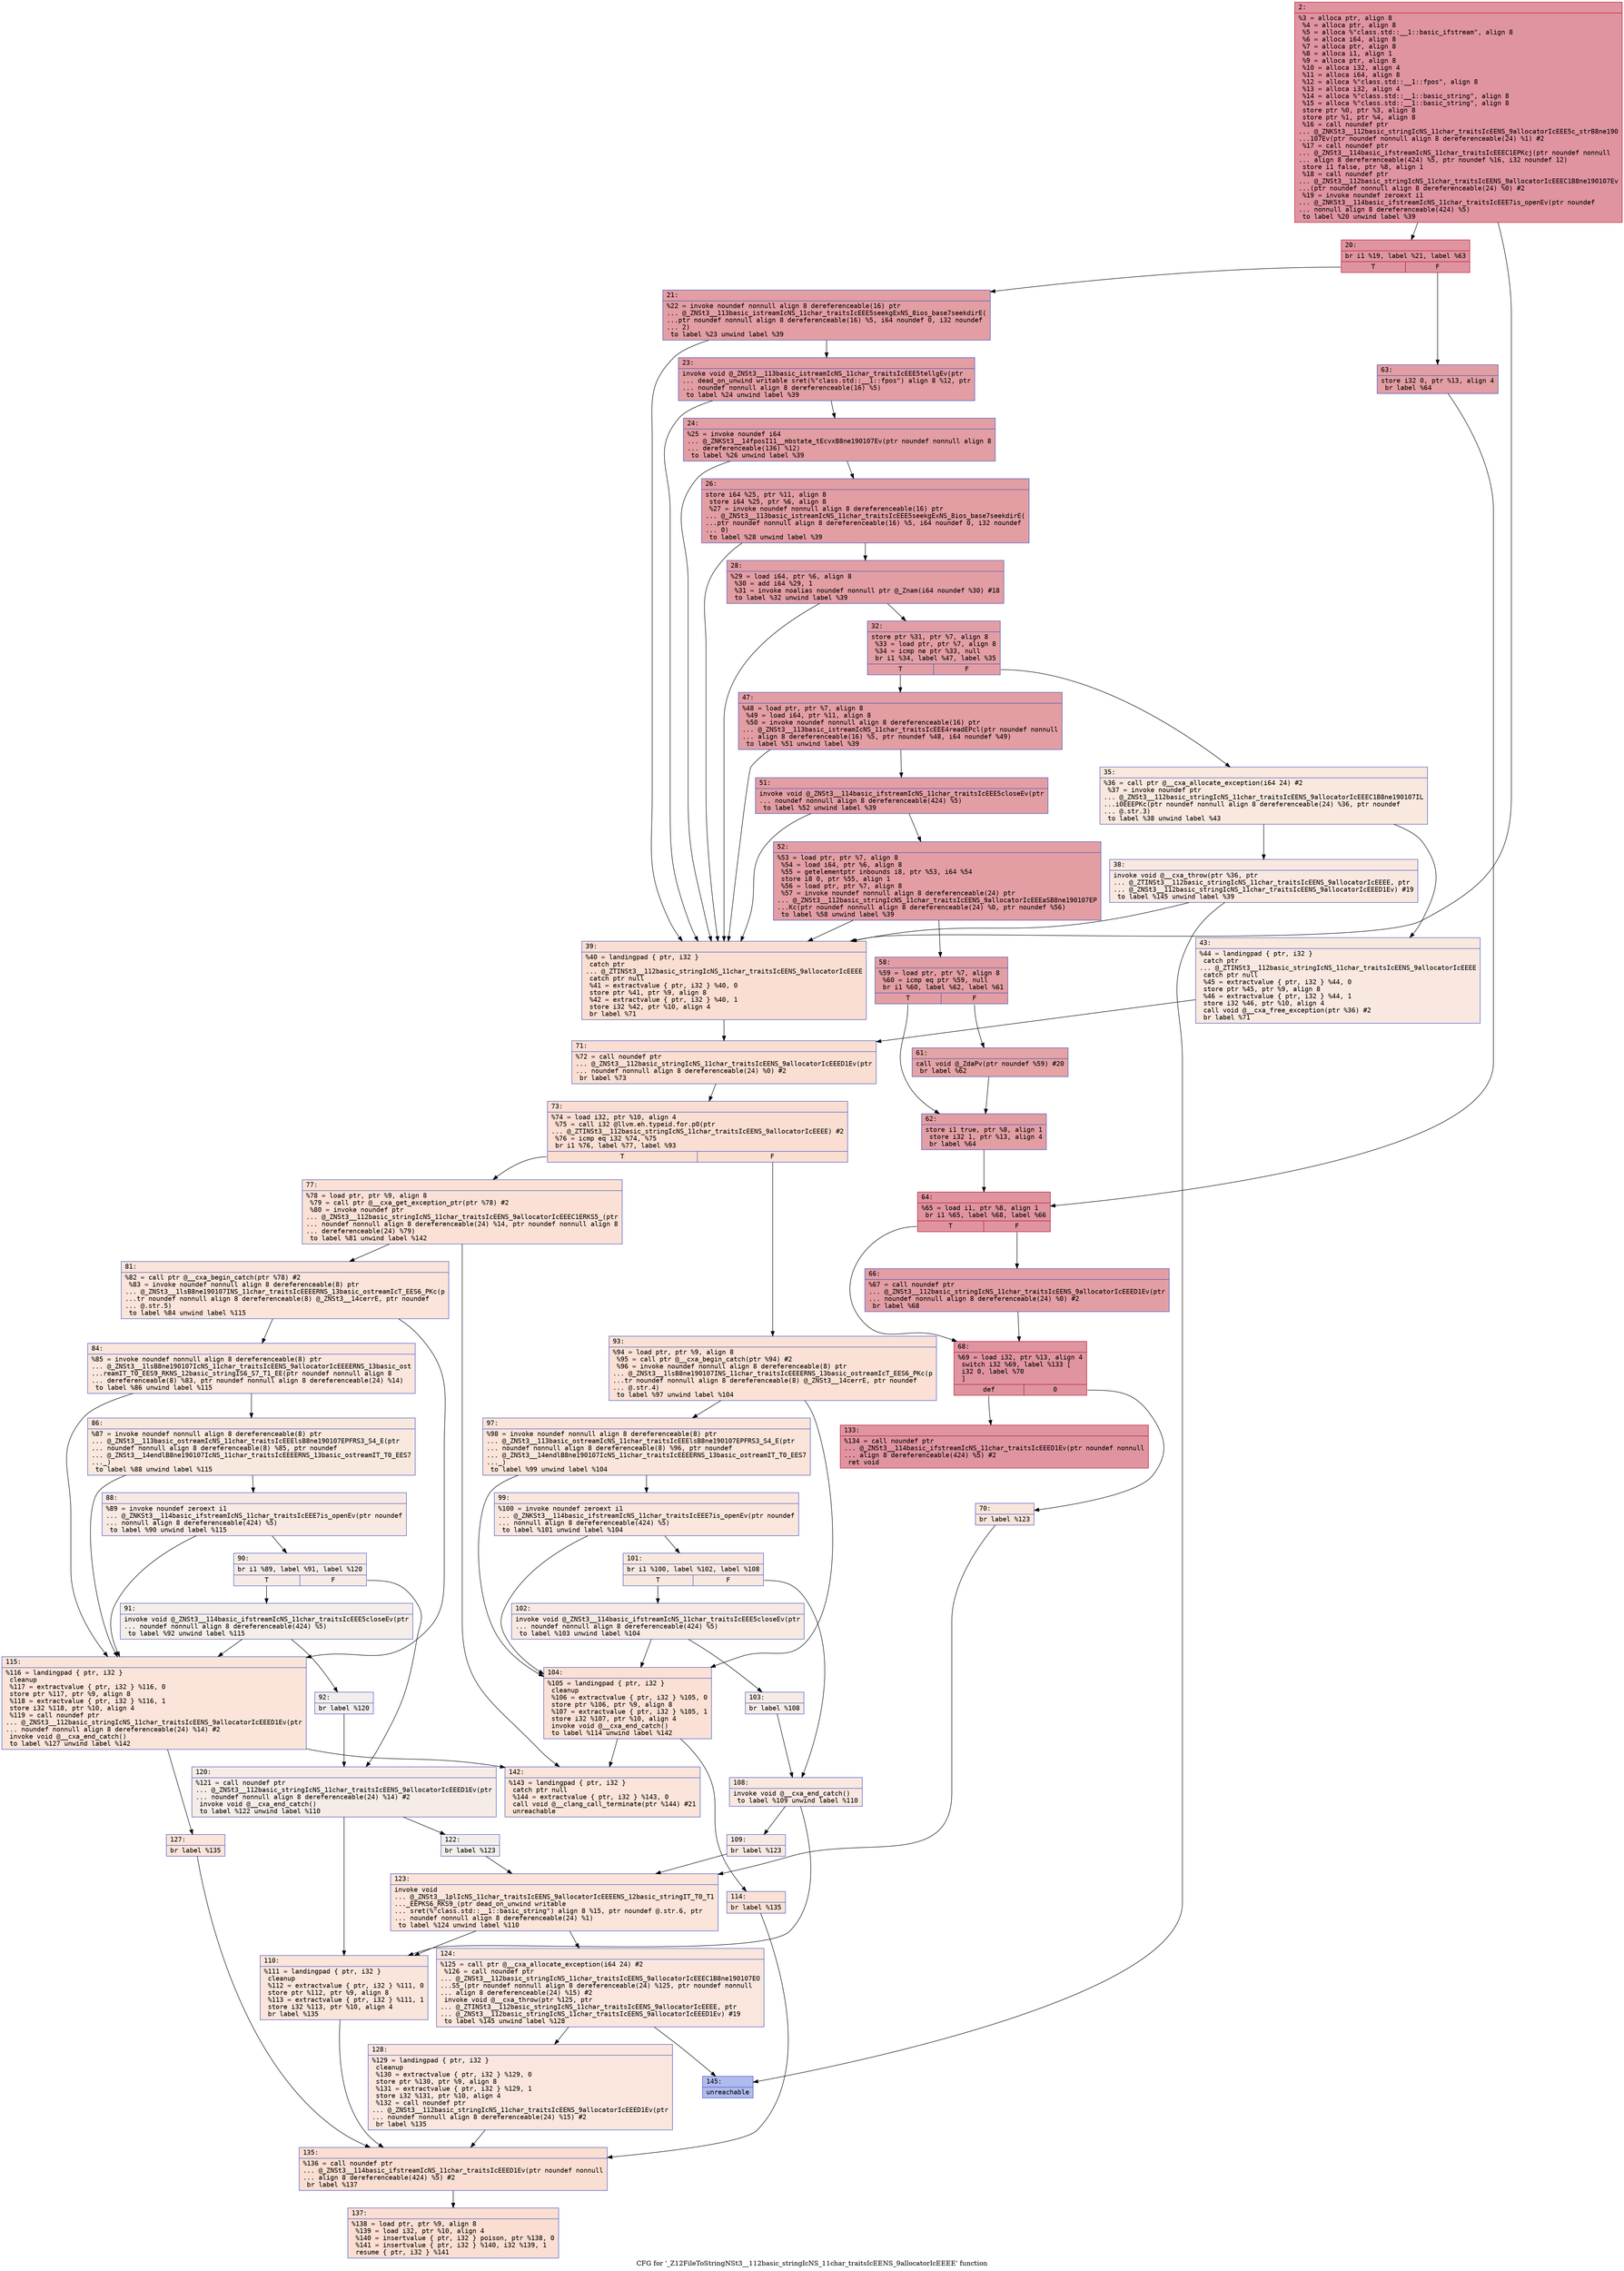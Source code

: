 digraph "CFG for '_Z12FileToStringNSt3__112basic_stringIcNS_11char_traitsIcEENS_9allocatorIcEEEE' function" {
	label="CFG for '_Z12FileToStringNSt3__112basic_stringIcNS_11char_traitsIcEENS_9allocatorIcEEEE' function";

	Node0x6000005d1360 [shape=record,color="#b70d28ff", style=filled, fillcolor="#b70d2870" fontname="Courier",label="{2:\l|  %3 = alloca ptr, align 8\l  %4 = alloca ptr, align 8\l  %5 = alloca %\"class.std::__1::basic_ifstream\", align 8\l  %6 = alloca i64, align 8\l  %7 = alloca ptr, align 8\l  %8 = alloca i1, align 1\l  %9 = alloca ptr, align 8\l  %10 = alloca i32, align 4\l  %11 = alloca i64, align 8\l  %12 = alloca %\"class.std::__1::fpos\", align 8\l  %13 = alloca i32, align 4\l  %14 = alloca %\"class.std::__1::basic_string\", align 8\l  %15 = alloca %\"class.std::__1::basic_string\", align 8\l  store ptr %0, ptr %3, align 8\l  store ptr %1, ptr %4, align 8\l  %16 = call noundef ptr\l... @_ZNKSt3__112basic_stringIcNS_11char_traitsIcEENS_9allocatorIcEEE5c_strB8ne190\l...107Ev(ptr noundef nonnull align 8 dereferenceable(24) %1) #2\l  %17 = call noundef ptr\l... @_ZNSt3__114basic_ifstreamIcNS_11char_traitsIcEEEC1EPKcj(ptr noundef nonnull\l... align 8 dereferenceable(424) %5, ptr noundef %16, i32 noundef 12)\l  store i1 false, ptr %8, align 1\l  %18 = call noundef ptr\l... @_ZNSt3__112basic_stringIcNS_11char_traitsIcEENS_9allocatorIcEEEC1B8ne190107Ev\l...(ptr noundef nonnull align 8 dereferenceable(24) %0) #2\l  %19 = invoke noundef zeroext i1\l... @_ZNKSt3__114basic_ifstreamIcNS_11char_traitsIcEEE7is_openEv(ptr noundef\l... nonnull align 8 dereferenceable(424) %5)\l          to label %20 unwind label %39\l}"];
	Node0x6000005d1360 -> Node0x6000005d1400[tooltip="2 -> 20\nProbability 100.00%" ];
	Node0x6000005d1360 -> Node0x6000005d16d0[tooltip="2 -> 39\nProbability 0.00%" ];
	Node0x6000005d1400 [shape=record,color="#b70d28ff", style=filled, fillcolor="#b70d2870" fontname="Courier",label="{20:\l|  br i1 %19, label %21, label %63\l|{<s0>T|<s1>F}}"];
	Node0x6000005d1400:s0 -> Node0x6000005d1450[tooltip="20 -> 21\nProbability 50.00%" ];
	Node0x6000005d1400:s1 -> Node0x6000005d1950[tooltip="20 -> 63\nProbability 50.00%" ];
	Node0x6000005d1450 [shape=record,color="#3d50c3ff", style=filled, fillcolor="#be242e70" fontname="Courier",label="{21:\l|  %22 = invoke noundef nonnull align 8 dereferenceable(16) ptr\l... @_ZNSt3__113basic_istreamIcNS_11char_traitsIcEEE5seekgExNS_8ios_base7seekdirE(\l...ptr noundef nonnull align 8 dereferenceable(16) %5, i64 noundef 0, i32 noundef\l... 2)\l          to label %23 unwind label %39\l}"];
	Node0x6000005d1450 -> Node0x6000005d14a0[tooltip="21 -> 23\nProbability 100.00%" ];
	Node0x6000005d1450 -> Node0x6000005d16d0[tooltip="21 -> 39\nProbability 0.00%" ];
	Node0x6000005d14a0 [shape=record,color="#3d50c3ff", style=filled, fillcolor="#be242e70" fontname="Courier",label="{23:\l|  invoke void @_ZNSt3__113basic_istreamIcNS_11char_traitsIcEEE5tellgEv(ptr\l... dead_on_unwind writable sret(%\"class.std::__1::fpos\") align 8 %12, ptr\l... noundef nonnull align 8 dereferenceable(16) %5)\l          to label %24 unwind label %39\l}"];
	Node0x6000005d14a0 -> Node0x6000005d14f0[tooltip="23 -> 24\nProbability 100.00%" ];
	Node0x6000005d14a0 -> Node0x6000005d16d0[tooltip="23 -> 39\nProbability 0.00%" ];
	Node0x6000005d14f0 [shape=record,color="#3d50c3ff", style=filled, fillcolor="#be242e70" fontname="Courier",label="{24:\l|  %25 = invoke noundef i64\l... @_ZNKSt3__14fposI11__mbstate_tEcvxB8ne190107Ev(ptr noundef nonnull align 8\l... dereferenceable(136) %12)\l          to label %26 unwind label %39\l}"];
	Node0x6000005d14f0 -> Node0x6000005d1540[tooltip="24 -> 26\nProbability 100.00%" ];
	Node0x6000005d14f0 -> Node0x6000005d16d0[tooltip="24 -> 39\nProbability 0.00%" ];
	Node0x6000005d1540 [shape=record,color="#3d50c3ff", style=filled, fillcolor="#be242e70" fontname="Courier",label="{26:\l|  store i64 %25, ptr %11, align 8\l  store i64 %25, ptr %6, align 8\l  %27 = invoke noundef nonnull align 8 dereferenceable(16) ptr\l... @_ZNSt3__113basic_istreamIcNS_11char_traitsIcEEE5seekgExNS_8ios_base7seekdirE(\l...ptr noundef nonnull align 8 dereferenceable(16) %5, i64 noundef 0, i32 noundef\l... 0)\l          to label %28 unwind label %39\l}"];
	Node0x6000005d1540 -> Node0x6000005d1590[tooltip="26 -> 28\nProbability 100.00%" ];
	Node0x6000005d1540 -> Node0x6000005d16d0[tooltip="26 -> 39\nProbability 0.00%" ];
	Node0x6000005d1590 [shape=record,color="#3d50c3ff", style=filled, fillcolor="#be242e70" fontname="Courier",label="{28:\l|  %29 = load i64, ptr %6, align 8\l  %30 = add i64 %29, 1\l  %31 = invoke noalias noundef nonnull ptr @_Znam(i64 noundef %30) #18\l          to label %32 unwind label %39\l}"];
	Node0x6000005d1590 -> Node0x6000005d15e0[tooltip="28 -> 32\nProbability 100.00%" ];
	Node0x6000005d1590 -> Node0x6000005d16d0[tooltip="28 -> 39\nProbability 0.00%" ];
	Node0x6000005d15e0 [shape=record,color="#3d50c3ff", style=filled, fillcolor="#be242e70" fontname="Courier",label="{32:\l|  store ptr %31, ptr %7, align 8\l  %33 = load ptr, ptr %7, align 8\l  %34 = icmp ne ptr %33, null\l  br i1 %34, label %47, label %35\l|{<s0>T|<s1>F}}"];
	Node0x6000005d15e0:s0 -> Node0x6000005d1770[tooltip="32 -> 47\nProbability 100.00%" ];
	Node0x6000005d15e0:s1 -> Node0x6000005d1630[tooltip="32 -> 35\nProbability 0.00%" ];
	Node0x6000005d1630 [shape=record,color="#3d50c3ff", style=filled, fillcolor="#f2cab570" fontname="Courier",label="{35:\l|  %36 = call ptr @__cxa_allocate_exception(i64 24) #2\l  %37 = invoke noundef ptr\l... @_ZNSt3__112basic_stringIcNS_11char_traitsIcEENS_9allocatorIcEEEC1B8ne190107IL\l...i0EEEPKc(ptr noundef nonnull align 8 dereferenceable(24) %36, ptr noundef\l... @.str.3)\l          to label %38 unwind label %43\l}"];
	Node0x6000005d1630 -> Node0x6000005d1680[tooltip="35 -> 38\nProbability 50.00%" ];
	Node0x6000005d1630 -> Node0x6000005d1720[tooltip="35 -> 43\nProbability 50.00%" ];
	Node0x6000005d1680 [shape=record,color="#3d50c3ff", style=filled, fillcolor="#f1ccb870" fontname="Courier",label="{38:\l|  invoke void @__cxa_throw(ptr %36, ptr\l... @_ZTINSt3__112basic_stringIcNS_11char_traitsIcEENS_9allocatorIcEEEE, ptr\l... @_ZNSt3__112basic_stringIcNS_11char_traitsIcEENS_9allocatorIcEEED1Ev) #19\l          to label %145 unwind label %39\l}"];
	Node0x6000005d1680 -> Node0x6000005d24e0[tooltip="38 -> 145\nProbability 0.00%" ];
	Node0x6000005d1680 -> Node0x6000005d16d0[tooltip="38 -> 39\nProbability 100.00%" ];
	Node0x6000005d16d0 [shape=record,color="#3d50c3ff", style=filled, fillcolor="#f7b59970" fontname="Courier",label="{39:\l|  %40 = landingpad \{ ptr, i32 \}\l          catch ptr\l... @_ZTINSt3__112basic_stringIcNS_11char_traitsIcEENS_9allocatorIcEEEE\l          catch ptr null\l  %41 = extractvalue \{ ptr, i32 \} %40, 0\l  store ptr %41, ptr %9, align 8\l  %42 = extractvalue \{ ptr, i32 \} %40, 1\l  store i32 %42, ptr %10, align 4\l  br label %71\l}"];
	Node0x6000005d16d0 -> Node0x6000005d1ae0[tooltip="39 -> 71\nProbability 100.00%" ];
	Node0x6000005d1720 [shape=record,color="#3d50c3ff", style=filled, fillcolor="#f1ccb870" fontname="Courier",label="{43:\l|  %44 = landingpad \{ ptr, i32 \}\l          catch ptr\l... @_ZTINSt3__112basic_stringIcNS_11char_traitsIcEENS_9allocatorIcEEEE\l          catch ptr null\l  %45 = extractvalue \{ ptr, i32 \} %44, 0\l  store ptr %45, ptr %9, align 8\l  %46 = extractvalue \{ ptr, i32 \} %44, 1\l  store i32 %46, ptr %10, align 4\l  call void @__cxa_free_exception(ptr %36) #2\l  br label %71\l}"];
	Node0x6000005d1720 -> Node0x6000005d1ae0[tooltip="43 -> 71\nProbability 100.00%" ];
	Node0x6000005d1770 [shape=record,color="#3d50c3ff", style=filled, fillcolor="#be242e70" fontname="Courier",label="{47:\l|  %48 = load ptr, ptr %7, align 8\l  %49 = load i64, ptr %11, align 8\l  %50 = invoke noundef nonnull align 8 dereferenceable(16) ptr\l... @_ZNSt3__113basic_istreamIcNS_11char_traitsIcEEE4readEPcl(ptr noundef nonnull\l... align 8 dereferenceable(16) %5, ptr noundef %48, i64 noundef %49)\l          to label %51 unwind label %39\l}"];
	Node0x6000005d1770 -> Node0x6000005d17c0[tooltip="47 -> 51\nProbability 100.00%" ];
	Node0x6000005d1770 -> Node0x6000005d16d0[tooltip="47 -> 39\nProbability 0.00%" ];
	Node0x6000005d17c0 [shape=record,color="#3d50c3ff", style=filled, fillcolor="#be242e70" fontname="Courier",label="{51:\l|  invoke void @_ZNSt3__114basic_ifstreamIcNS_11char_traitsIcEEE5closeEv(ptr\l... noundef nonnull align 8 dereferenceable(424) %5)\l          to label %52 unwind label %39\l}"];
	Node0x6000005d17c0 -> Node0x6000005d1810[tooltip="51 -> 52\nProbability 100.00%" ];
	Node0x6000005d17c0 -> Node0x6000005d16d0[tooltip="51 -> 39\nProbability 0.00%" ];
	Node0x6000005d1810 [shape=record,color="#3d50c3ff", style=filled, fillcolor="#be242e70" fontname="Courier",label="{52:\l|  %53 = load ptr, ptr %7, align 8\l  %54 = load i64, ptr %6, align 8\l  %55 = getelementptr inbounds i8, ptr %53, i64 %54\l  store i8 0, ptr %55, align 1\l  %56 = load ptr, ptr %7, align 8\l  %57 = invoke noundef nonnull align 8 dereferenceable(24) ptr\l... @_ZNSt3__112basic_stringIcNS_11char_traitsIcEENS_9allocatorIcEEEaSB8ne190107EP\l...Kc(ptr noundef nonnull align 8 dereferenceable(24) %0, ptr noundef %56)\l          to label %58 unwind label %39\l}"];
	Node0x6000005d1810 -> Node0x6000005d1860[tooltip="52 -> 58\nProbability 100.00%" ];
	Node0x6000005d1810 -> Node0x6000005d16d0[tooltip="52 -> 39\nProbability 0.00%" ];
	Node0x6000005d1860 [shape=record,color="#3d50c3ff", style=filled, fillcolor="#be242e70" fontname="Courier",label="{58:\l|  %59 = load ptr, ptr %7, align 8\l  %60 = icmp eq ptr %59, null\l  br i1 %60, label %62, label %61\l|{<s0>T|<s1>F}}"];
	Node0x6000005d1860:s0 -> Node0x6000005d1900[tooltip="58 -> 62\nProbability 37.50%" ];
	Node0x6000005d1860:s1 -> Node0x6000005d18b0[tooltip="58 -> 61\nProbability 62.50%" ];
	Node0x6000005d18b0 [shape=record,color="#3d50c3ff", style=filled, fillcolor="#c32e3170" fontname="Courier",label="{61:\l|  call void @_ZdaPv(ptr noundef %59) #20\l  br label %62\l}"];
	Node0x6000005d18b0 -> Node0x6000005d1900[tooltip="61 -> 62\nProbability 100.00%" ];
	Node0x6000005d1900 [shape=record,color="#3d50c3ff", style=filled, fillcolor="#be242e70" fontname="Courier",label="{62:\l|  store i1 true, ptr %8, align 1\l  store i32 1, ptr %13, align 4\l  br label %64\l}"];
	Node0x6000005d1900 -> Node0x6000005d19a0[tooltip="62 -> 64\nProbability 100.00%" ];
	Node0x6000005d1950 [shape=record,color="#3d50c3ff", style=filled, fillcolor="#be242e70" fontname="Courier",label="{63:\l|  store i32 0, ptr %13, align 4\l  br label %64\l}"];
	Node0x6000005d1950 -> Node0x6000005d19a0[tooltip="63 -> 64\nProbability 100.00%" ];
	Node0x6000005d19a0 [shape=record,color="#b70d28ff", style=filled, fillcolor="#b70d2870" fontname="Courier",label="{64:\l|  %65 = load i1, ptr %8, align 1\l  br i1 %65, label %68, label %66\l|{<s0>T|<s1>F}}"];
	Node0x6000005d19a0:s0 -> Node0x6000005d1a40[tooltip="64 -> 68\nProbability 50.00%" ];
	Node0x6000005d19a0:s1 -> Node0x6000005d19f0[tooltip="64 -> 66\nProbability 50.00%" ];
	Node0x6000005d19f0 [shape=record,color="#3d50c3ff", style=filled, fillcolor="#be242e70" fontname="Courier",label="{66:\l|  %67 = call noundef ptr\l... @_ZNSt3__112basic_stringIcNS_11char_traitsIcEENS_9allocatorIcEEED1Ev(ptr\l... noundef nonnull align 8 dereferenceable(24) %0) #2\l  br label %68\l}"];
	Node0x6000005d19f0 -> Node0x6000005d1a40[tooltip="66 -> 68\nProbability 100.00%" ];
	Node0x6000005d1a40 [shape=record,color="#b70d28ff", style=filled, fillcolor="#b70d2870" fontname="Courier",label="{68:\l|  %69 = load i32, ptr %13, align 4\l  switch i32 %69, label %133 [\l    i32 0, label %70\l  ]\l|{<s0>def|<s1>0}}"];
	Node0x6000005d1a40:s0 -> Node0x6000005d23a0[tooltip="68 -> 133\nProbability 100.00%" ];
	Node0x6000005d1a40:s1 -> Node0x6000005d1a90[tooltip="68 -> 70\nProbability 0.00%" ];
	Node0x6000005d1a90 [shape=record,color="#3d50c3ff", style=filled, fillcolor="#f4c5ad70" fontname="Courier",label="{70:\l|  br label %123\l}"];
	Node0x6000005d1a90 -> Node0x6000005d2260[tooltip="70 -> 123\nProbability 100.00%" ];
	Node0x6000005d1ae0 [shape=record,color="#3d50c3ff", style=filled, fillcolor="#f7b59970" fontname="Courier",label="{71:\l|  %72 = call noundef ptr\l... @_ZNSt3__112basic_stringIcNS_11char_traitsIcEENS_9allocatorIcEEED1Ev(ptr\l... noundef nonnull align 8 dereferenceable(24) %0) #2\l  br label %73\l}"];
	Node0x6000005d1ae0 -> Node0x6000005d1b30[tooltip="71 -> 73\nProbability 100.00%" ];
	Node0x6000005d1b30 [shape=record,color="#3d50c3ff", style=filled, fillcolor="#f7b59970" fontname="Courier",label="{73:\l|  %74 = load i32, ptr %10, align 4\l  %75 = call i32 @llvm.eh.typeid.for.p0(ptr\l... @_ZTINSt3__112basic_stringIcNS_11char_traitsIcEENS_9allocatorIcEEEE) #2\l  %76 = icmp eq i32 %74, %75\l  br i1 %76, label %77, label %93\l|{<s0>T|<s1>F}}"];
	Node0x6000005d1b30:s0 -> Node0x6000005d1b80[tooltip="73 -> 77\nProbability 50.00%" ];
	Node0x6000005d1b30:s1 -> Node0x6000005d1e00[tooltip="73 -> 93\nProbability 50.00%" ];
	Node0x6000005d1b80 [shape=record,color="#3d50c3ff", style=filled, fillcolor="#f7bca170" fontname="Courier",label="{77:\l|  %78 = load ptr, ptr %9, align 8\l  %79 = call ptr @__cxa_get_exception_ptr(ptr %78) #2\l  %80 = invoke noundef ptr\l... @_ZNSt3__112basic_stringIcNS_11char_traitsIcEENS_9allocatorIcEEEC1ERKS5_(ptr\l... noundef nonnull align 8 dereferenceable(24) %14, ptr noundef nonnull align 8\l... dereferenceable(24) %79)\l          to label %81 unwind label %142\l}"];
	Node0x6000005d1b80 -> Node0x6000005d1bd0[tooltip="77 -> 81\nProbability 50.00%" ];
	Node0x6000005d1b80 -> Node0x6000005d2490[tooltip="77 -> 142\nProbability 50.00%" ];
	Node0x6000005d1bd0 [shape=record,color="#3d50c3ff", style=filled, fillcolor="#f5c1a970" fontname="Courier",label="{81:\l|  %82 = call ptr @__cxa_begin_catch(ptr %78) #2\l  %83 = invoke noundef nonnull align 8 dereferenceable(8) ptr\l... @_ZNSt3__1lsB8ne190107INS_11char_traitsIcEEEERNS_13basic_ostreamIcT_EES6_PKc(p\l...tr noundef nonnull align 8 dereferenceable(8) @_ZNSt3__14cerrE, ptr noundef\l... @.str.5)\l          to label %84 unwind label %115\l}"];
	Node0x6000005d1bd0 -> Node0x6000005d1c20[tooltip="81 -> 84\nProbability 50.00%" ];
	Node0x6000005d1bd0 -> Node0x6000005d2170[tooltip="81 -> 115\nProbability 50.00%" ];
	Node0x6000005d1c20 [shape=record,color="#3d50c3ff", style=filled, fillcolor="#f3c7b170" fontname="Courier",label="{84:\l|  %85 = invoke noundef nonnull align 8 dereferenceable(8) ptr\l... @_ZNSt3__1lsB8ne190107IcNS_11char_traitsIcEENS_9allocatorIcEEEERNS_13basic_ost\l...reamIT_T0_EES9_RKNS_12basic_stringIS6_S7_T1_EE(ptr noundef nonnull align 8\l... dereferenceable(8) %83, ptr noundef nonnull align 8 dereferenceable(24) %14)\l          to label %86 unwind label %115\l}"];
	Node0x6000005d1c20 -> Node0x6000005d1c70[tooltip="84 -> 86\nProbability 50.00%" ];
	Node0x6000005d1c20 -> Node0x6000005d2170[tooltip="84 -> 115\nProbability 50.00%" ];
	Node0x6000005d1c70 [shape=record,color="#3d50c3ff", style=filled, fillcolor="#f2cab570" fontname="Courier",label="{86:\l|  %87 = invoke noundef nonnull align 8 dereferenceable(8) ptr\l... @_ZNSt3__113basic_ostreamIcNS_11char_traitsIcEEElsB8ne190107EPFRS3_S4_E(ptr\l... noundef nonnull align 8 dereferenceable(8) %85, ptr noundef\l... @_ZNSt3__14endlB8ne190107IcNS_11char_traitsIcEEEERNS_13basic_ostreamIT_T0_EES7\l..._)\l          to label %88 unwind label %115\l}"];
	Node0x6000005d1c70 -> Node0x6000005d1cc0[tooltip="86 -> 88\nProbability 50.00%" ];
	Node0x6000005d1c70 -> Node0x6000005d2170[tooltip="86 -> 115\nProbability 50.00%" ];
	Node0x6000005d1cc0 [shape=record,color="#3d50c3ff", style=filled, fillcolor="#efcebd70" fontname="Courier",label="{88:\l|  %89 = invoke noundef zeroext i1\l... @_ZNKSt3__114basic_ifstreamIcNS_11char_traitsIcEEE7is_openEv(ptr noundef\l... nonnull align 8 dereferenceable(424) %5)\l          to label %90 unwind label %115\l}"];
	Node0x6000005d1cc0 -> Node0x6000005d1d10[tooltip="88 -> 90\nProbability 50.00%" ];
	Node0x6000005d1cc0 -> Node0x6000005d2170[tooltip="88 -> 115\nProbability 50.00%" ];
	Node0x6000005d1d10 [shape=record,color="#3d50c3ff", style=filled, fillcolor="#ecd3c570" fontname="Courier",label="{90:\l|  br i1 %89, label %91, label %120\l|{<s0>T|<s1>F}}"];
	Node0x6000005d1d10:s0 -> Node0x6000005d1d60[tooltip="90 -> 91\nProbability 50.00%" ];
	Node0x6000005d1d10:s1 -> Node0x6000005d21c0[tooltip="90 -> 120\nProbability 50.00%" ];
	Node0x6000005d1d60 [shape=record,color="#3d50c3ff", style=filled, fillcolor="#e8d6cc70" fontname="Courier",label="{91:\l|  invoke void @_ZNSt3__114basic_ifstreamIcNS_11char_traitsIcEEE5closeEv(ptr\l... noundef nonnull align 8 dereferenceable(424) %5)\l          to label %92 unwind label %115\l}"];
	Node0x6000005d1d60 -> Node0x6000005d1db0[tooltip="91 -> 92\nProbability 50.00%" ];
	Node0x6000005d1d60 -> Node0x6000005d2170[tooltip="91 -> 115\nProbability 50.00%" ];
	Node0x6000005d1db0 [shape=record,color="#3d50c3ff", style=filled, fillcolor="#e3d9d370" fontname="Courier",label="{92:\l|  br label %120\l}"];
	Node0x6000005d1db0 -> Node0x6000005d21c0[tooltip="92 -> 120\nProbability 100.00%" ];
	Node0x6000005d1e00 [shape=record,color="#3d50c3ff", style=filled, fillcolor="#f7bca170" fontname="Courier",label="{93:\l|  %94 = load ptr, ptr %9, align 8\l  %95 = call ptr @__cxa_begin_catch(ptr %94) #2\l  %96 = invoke noundef nonnull align 8 dereferenceable(8) ptr\l... @_ZNSt3__1lsB8ne190107INS_11char_traitsIcEEEERNS_13basic_ostreamIcT_EES6_PKc(p\l...tr noundef nonnull align 8 dereferenceable(8) @_ZNSt3__14cerrE, ptr noundef\l... @.str.4)\l          to label %97 unwind label %104\l}"];
	Node0x6000005d1e00 -> Node0x6000005d1e50[tooltip="93 -> 97\nProbability 50.00%" ];
	Node0x6000005d1e00 -> Node0x6000005d1fe0[tooltip="93 -> 104\nProbability 50.00%" ];
	Node0x6000005d1e50 [shape=record,color="#3d50c3ff", style=filled, fillcolor="#f5c1a970" fontname="Courier",label="{97:\l|  %98 = invoke noundef nonnull align 8 dereferenceable(8) ptr\l... @_ZNSt3__113basic_ostreamIcNS_11char_traitsIcEEElsB8ne190107EPFRS3_S4_E(ptr\l... noundef nonnull align 8 dereferenceable(8) %96, ptr noundef\l... @_ZNSt3__14endlB8ne190107IcNS_11char_traitsIcEEEERNS_13basic_ostreamIT_T0_EES7\l..._)\l          to label %99 unwind label %104\l}"];
	Node0x6000005d1e50 -> Node0x6000005d1ea0[tooltip="97 -> 99\nProbability 50.00%" ];
	Node0x6000005d1e50 -> Node0x6000005d1fe0[tooltip="97 -> 104\nProbability 50.00%" ];
	Node0x6000005d1ea0 [shape=record,color="#3d50c3ff", style=filled, fillcolor="#f3c7b170" fontname="Courier",label="{99:\l|  %100 = invoke noundef zeroext i1\l... @_ZNKSt3__114basic_ifstreamIcNS_11char_traitsIcEEE7is_openEv(ptr noundef\l... nonnull align 8 dereferenceable(424) %5)\l          to label %101 unwind label %104\l}"];
	Node0x6000005d1ea0 -> Node0x6000005d1ef0[tooltip="99 -> 101\nProbability 50.00%" ];
	Node0x6000005d1ea0 -> Node0x6000005d1fe0[tooltip="99 -> 104\nProbability 50.00%" ];
	Node0x6000005d1ef0 [shape=record,color="#3d50c3ff", style=filled, fillcolor="#f2cab570" fontname="Courier",label="{101:\l|  br i1 %100, label %102, label %108\l|{<s0>T|<s1>F}}"];
	Node0x6000005d1ef0:s0 -> Node0x6000005d1f40[tooltip="101 -> 102\nProbability 50.00%" ];
	Node0x6000005d1ef0:s1 -> Node0x6000005d2030[tooltip="101 -> 108\nProbability 50.00%" ];
	Node0x6000005d1f40 [shape=record,color="#3d50c3ff", style=filled, fillcolor="#efcebd70" fontname="Courier",label="{102:\l|  invoke void @_ZNSt3__114basic_ifstreamIcNS_11char_traitsIcEEE5closeEv(ptr\l... noundef nonnull align 8 dereferenceable(424) %5)\l          to label %103 unwind label %104\l}"];
	Node0x6000005d1f40 -> Node0x6000005d1f90[tooltip="102 -> 103\nProbability 50.00%" ];
	Node0x6000005d1f40 -> Node0x6000005d1fe0[tooltip="102 -> 104\nProbability 50.00%" ];
	Node0x6000005d1f90 [shape=record,color="#3d50c3ff", style=filled, fillcolor="#ecd3c570" fontname="Courier",label="{103:\l|  br label %108\l}"];
	Node0x6000005d1f90 -> Node0x6000005d2030[tooltip="103 -> 108\nProbability 100.00%" ];
	Node0x6000005d1fe0 [shape=record,color="#3d50c3ff", style=filled, fillcolor="#f7bca170" fontname="Courier",label="{104:\l|  %105 = landingpad \{ ptr, i32 \}\l          cleanup\l  %106 = extractvalue \{ ptr, i32 \} %105, 0\l  store ptr %106, ptr %9, align 8\l  %107 = extractvalue \{ ptr, i32 \} %105, 1\l  store i32 %107, ptr %10, align 4\l  invoke void @__cxa_end_catch()\l          to label %114 unwind label %142\l}"];
	Node0x6000005d1fe0 -> Node0x6000005d2120[tooltip="104 -> 114\nProbability 100.00%" ];
	Node0x6000005d1fe0 -> Node0x6000005d2490[tooltip="104 -> 142\nProbability 0.00%" ];
	Node0x6000005d2030 [shape=record,color="#3d50c3ff", style=filled, fillcolor="#f1ccb870" fontname="Courier",label="{108:\l|  invoke void @__cxa_end_catch()\l          to label %109 unwind label %110\l}"];
	Node0x6000005d2030 -> Node0x6000005d2080[tooltip="108 -> 109\nProbability 50.00%" ];
	Node0x6000005d2030 -> Node0x6000005d20d0[tooltip="108 -> 110\nProbability 50.00%" ];
	Node0x6000005d2080 [shape=record,color="#3d50c3ff", style=filled, fillcolor="#eed0c070" fontname="Courier",label="{109:\l|  br label %123\l}"];
	Node0x6000005d2080 -> Node0x6000005d2260[tooltip="109 -> 123\nProbability 100.00%" ];
	Node0x6000005d20d0 [shape=record,color="#3d50c3ff", style=filled, fillcolor="#f4c5ad70" fontname="Courier",label="{110:\l|  %111 = landingpad \{ ptr, i32 \}\l          cleanup\l  %112 = extractvalue \{ ptr, i32 \} %111, 0\l  store ptr %112, ptr %9, align 8\l  %113 = extractvalue \{ ptr, i32 \} %111, 1\l  store i32 %113, ptr %10, align 4\l  br label %135\l}"];
	Node0x6000005d20d0 -> Node0x6000005d23f0[tooltip="110 -> 135\nProbability 100.00%" ];
	Node0x6000005d2120 [shape=record,color="#3d50c3ff", style=filled, fillcolor="#f7bca170" fontname="Courier",label="{114:\l|  br label %135\l}"];
	Node0x6000005d2120 -> Node0x6000005d23f0[tooltip="114 -> 135\nProbability 100.00%" ];
	Node0x6000005d2170 [shape=record,color="#3d50c3ff", style=filled, fillcolor="#f5c1a970" fontname="Courier",label="{115:\l|  %116 = landingpad \{ ptr, i32 \}\l          cleanup\l  %117 = extractvalue \{ ptr, i32 \} %116, 0\l  store ptr %117, ptr %9, align 8\l  %118 = extractvalue \{ ptr, i32 \} %116, 1\l  store i32 %118, ptr %10, align 4\l  %119 = call noundef ptr\l... @_ZNSt3__112basic_stringIcNS_11char_traitsIcEENS_9allocatorIcEEED1Ev(ptr\l... noundef nonnull align 8 dereferenceable(24) %14) #2\l  invoke void @__cxa_end_catch()\l          to label %127 unwind label %142\l}"];
	Node0x6000005d2170 -> Node0x6000005d2300[tooltip="115 -> 127\nProbability 100.00%" ];
	Node0x6000005d2170 -> Node0x6000005d2490[tooltip="115 -> 142\nProbability 0.00%" ];
	Node0x6000005d21c0 [shape=record,color="#3d50c3ff", style=filled, fillcolor="#ead5c970" fontname="Courier",label="{120:\l|  %121 = call noundef ptr\l... @_ZNSt3__112basic_stringIcNS_11char_traitsIcEENS_9allocatorIcEEED1Ev(ptr\l... noundef nonnull align 8 dereferenceable(24) %14) #2\l  invoke void @__cxa_end_catch()\l          to label %122 unwind label %110\l}"];
	Node0x6000005d21c0 -> Node0x6000005d2210[tooltip="120 -> 122\nProbability 50.00%" ];
	Node0x6000005d21c0 -> Node0x6000005d20d0[tooltip="120 -> 110\nProbability 50.00%" ];
	Node0x6000005d2210 [shape=record,color="#3d50c3ff", style=filled, fillcolor="#e5d8d170" fontname="Courier",label="{122:\l|  br label %123\l}"];
	Node0x6000005d2210 -> Node0x6000005d2260[tooltip="122 -> 123\nProbability 100.00%" ];
	Node0x6000005d2260 [shape=record,color="#3d50c3ff", style=filled, fillcolor="#f5c1a970" fontname="Courier",label="{123:\l|  invoke void\l... @_ZNSt3__1plIcNS_11char_traitsIcEENS_9allocatorIcEEEENS_12basic_stringIT_T0_T1\l..._EEPKS6_RKS9_(ptr dead_on_unwind writable\l... sret(%\"class.std::__1::basic_string\") align 8 %15, ptr noundef @.str.6, ptr\l... noundef nonnull align 8 dereferenceable(24) %1)\l          to label %124 unwind label %110\l}"];
	Node0x6000005d2260 -> Node0x6000005d22b0[tooltip="123 -> 124\nProbability 50.00%" ];
	Node0x6000005d2260 -> Node0x6000005d20d0[tooltip="123 -> 110\nProbability 50.00%" ];
	Node0x6000005d22b0 [shape=record,color="#3d50c3ff", style=filled, fillcolor="#f3c7b170" fontname="Courier",label="{124:\l|  %125 = call ptr @__cxa_allocate_exception(i64 24) #2\l  %126 = call noundef ptr\l... @_ZNSt3__112basic_stringIcNS_11char_traitsIcEENS_9allocatorIcEEEC1B8ne190107EO\l...S5_(ptr noundef nonnull align 8 dereferenceable(24) %125, ptr noundef nonnull\l... align 8 dereferenceable(24) %15) #2\l  invoke void @__cxa_throw(ptr %125, ptr\l... @_ZTINSt3__112basic_stringIcNS_11char_traitsIcEENS_9allocatorIcEEEE, ptr\l... @_ZNSt3__112basic_stringIcNS_11char_traitsIcEENS_9allocatorIcEEED1Ev) #19\l          to label %145 unwind label %128\l}"];
	Node0x6000005d22b0 -> Node0x6000005d24e0[tooltip="124 -> 145\nProbability 0.00%" ];
	Node0x6000005d22b0 -> Node0x6000005d2350[tooltip="124 -> 128\nProbability 100.00%" ];
	Node0x6000005d2300 [shape=record,color="#3d50c3ff", style=filled, fillcolor="#f5c1a970" fontname="Courier",label="{127:\l|  br label %135\l}"];
	Node0x6000005d2300 -> Node0x6000005d23f0[tooltip="127 -> 135\nProbability 100.00%" ];
	Node0x6000005d2350 [shape=record,color="#3d50c3ff", style=filled, fillcolor="#f3c7b170" fontname="Courier",label="{128:\l|  %129 = landingpad \{ ptr, i32 \}\l          cleanup\l  %130 = extractvalue \{ ptr, i32 \} %129, 0\l  store ptr %130, ptr %9, align 8\l  %131 = extractvalue \{ ptr, i32 \} %129, 1\l  store i32 %131, ptr %10, align 4\l  %132 = call noundef ptr\l... @_ZNSt3__112basic_stringIcNS_11char_traitsIcEENS_9allocatorIcEEED1Ev(ptr\l... noundef nonnull align 8 dereferenceable(24) %15) #2\l  br label %135\l}"];
	Node0x6000005d2350 -> Node0x6000005d23f0[tooltip="128 -> 135\nProbability 100.00%" ];
	Node0x6000005d23a0 [shape=record,color="#b70d28ff", style=filled, fillcolor="#b70d2870" fontname="Courier",label="{133:\l|  %134 = call noundef ptr\l... @_ZNSt3__114basic_ifstreamIcNS_11char_traitsIcEEED1Ev(ptr noundef nonnull\l... align 8 dereferenceable(424) %5) #2\l  ret void\l}"];
	Node0x6000005d23f0 [shape=record,color="#3d50c3ff", style=filled, fillcolor="#f7b59970" fontname="Courier",label="{135:\l|  %136 = call noundef ptr\l... @_ZNSt3__114basic_ifstreamIcNS_11char_traitsIcEEED1Ev(ptr noundef nonnull\l... align 8 dereferenceable(424) %5) #2\l  br label %137\l}"];
	Node0x6000005d23f0 -> Node0x6000005d2440[tooltip="135 -> 137\nProbability 100.00%" ];
	Node0x6000005d2440 [shape=record,color="#3d50c3ff", style=filled, fillcolor="#f7b59970" fontname="Courier",label="{137:\l|  %138 = load ptr, ptr %9, align 8\l  %139 = load i32, ptr %10, align 4\l  %140 = insertvalue \{ ptr, i32 \} poison, ptr %138, 0\l  %141 = insertvalue \{ ptr, i32 \} %140, i32 %139, 1\l  resume \{ ptr, i32 \} %141\l}"];
	Node0x6000005d2490 [shape=record,color="#3d50c3ff", style=filled, fillcolor="#f5c1a970" fontname="Courier",label="{142:\l|  %143 = landingpad \{ ptr, i32 \}\l          catch ptr null\l  %144 = extractvalue \{ ptr, i32 \} %143, 0\l  call void @__clang_call_terminate(ptr %144) #21\l  unreachable\l}"];
	Node0x6000005d24e0 [shape=record,color="#3d50c3ff", style=filled, fillcolor="#4c66d670" fontname="Courier",label="{145:\l|  unreachable\l}"];
}
